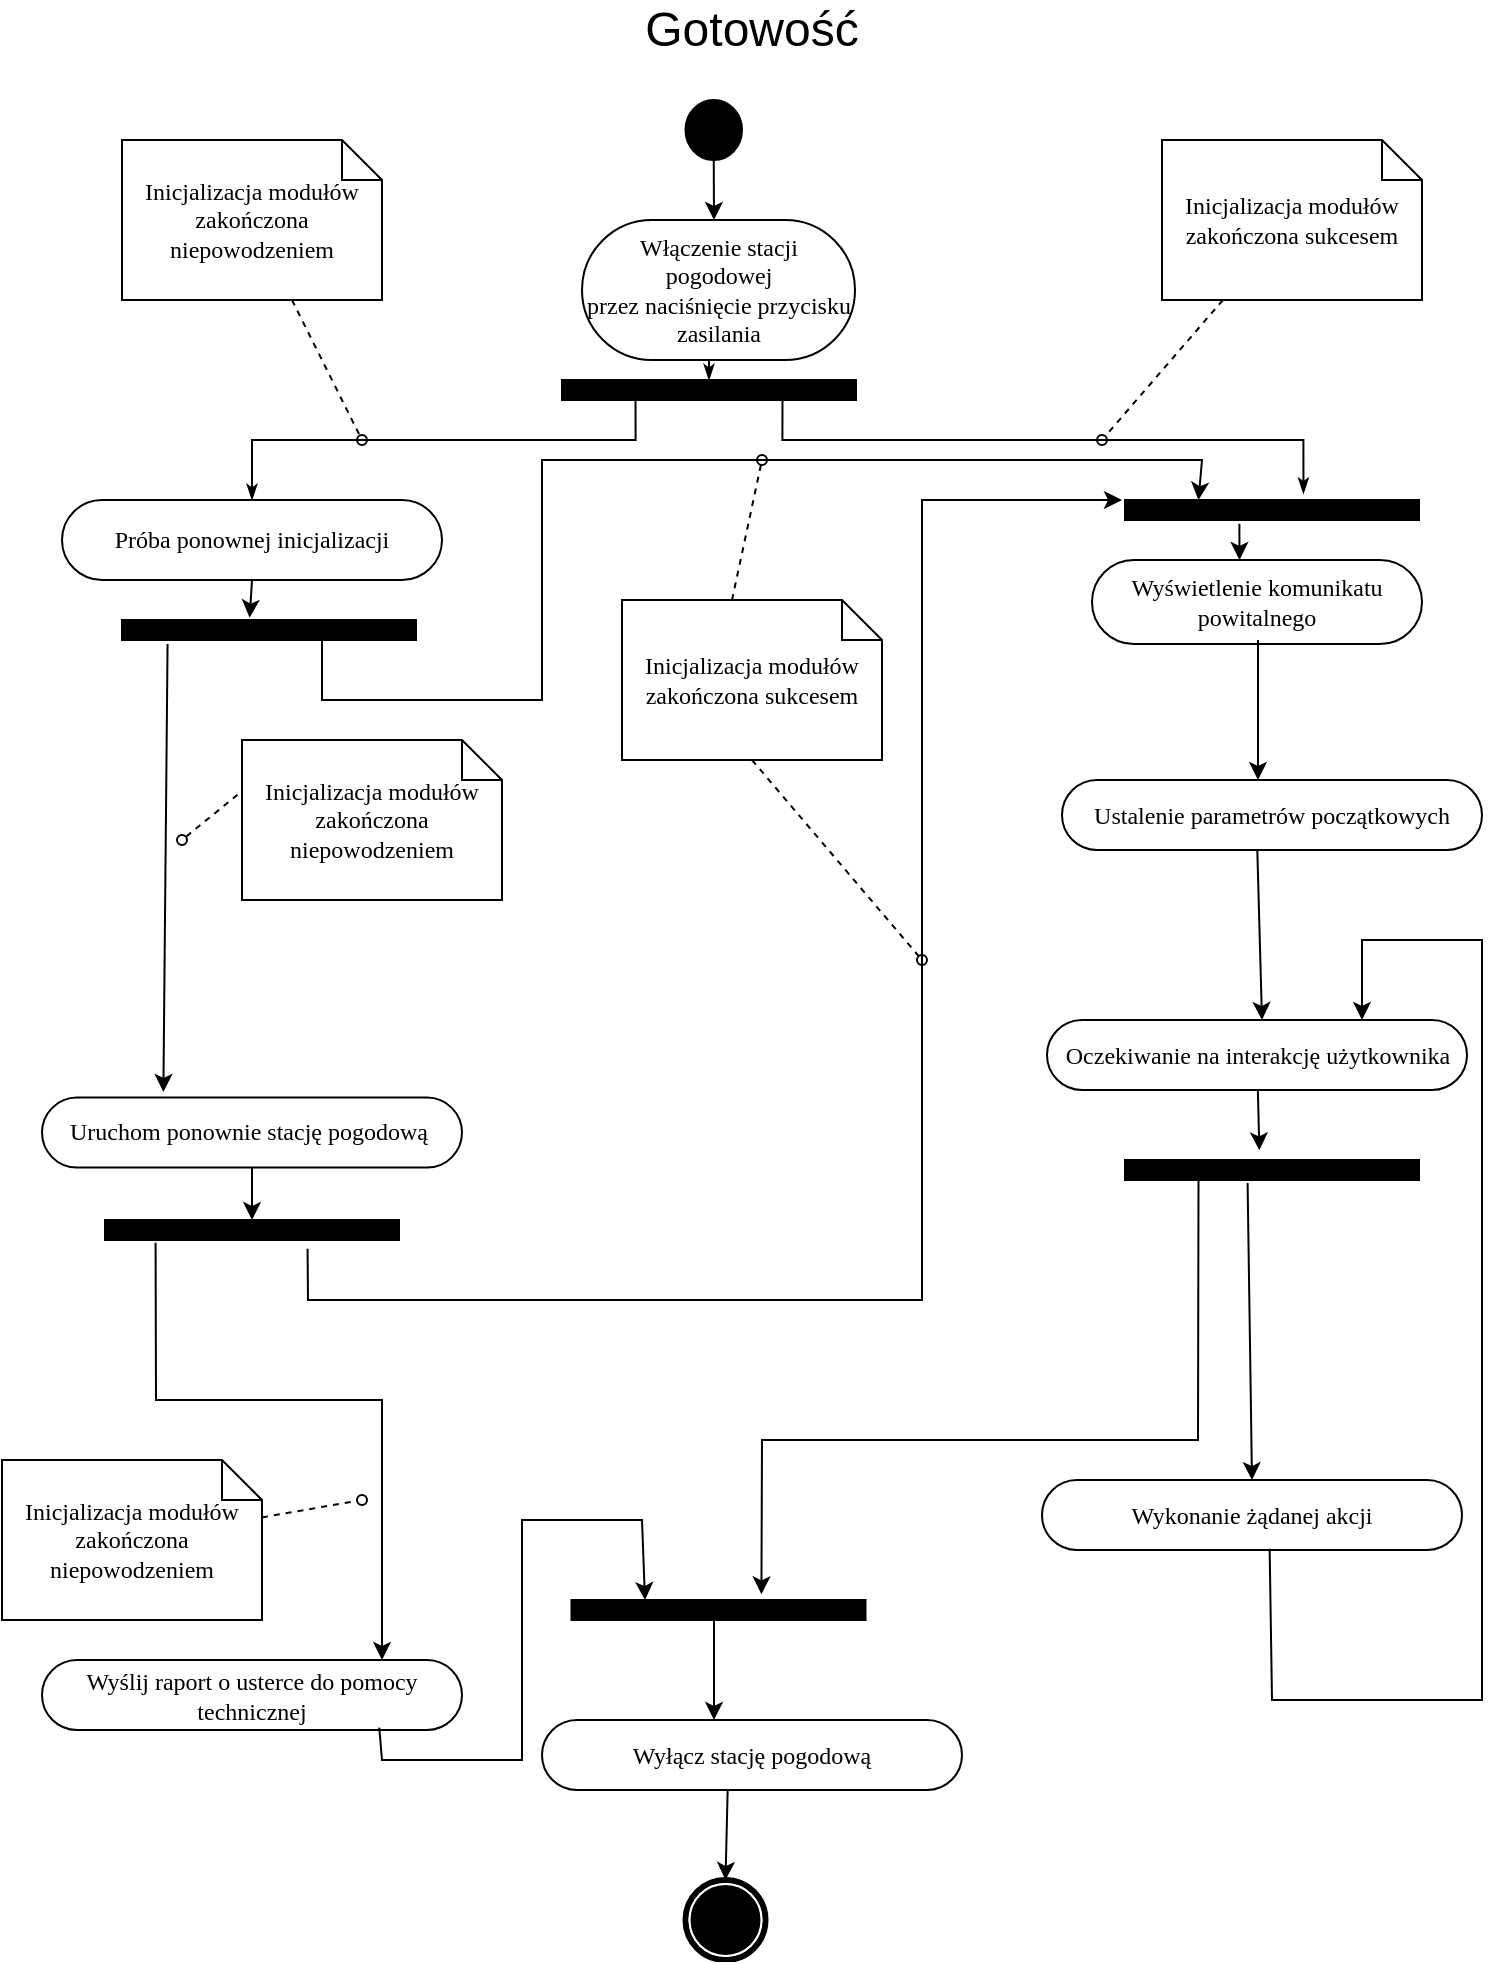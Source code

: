 <mxfile version="21.5.1" type="device">
  <diagram name="Page-1" id="0783ab3e-0a74-02c8-0abd-f7b4e66b4bec">
    <mxGraphModel dx="1063" dy="544" grid="1" gridSize="10" guides="1" tooltips="1" connect="1" arrows="1" fold="1" page="1" pageScale="1" pageWidth="850" pageHeight="1100" background="none" math="0" shadow="0">
      <root>
        <mxCell id="0" />
        <mxCell id="1" parent="0" />
        <mxCell id="HhpLs1O7LeuxN2lXD0YF-46" value="Próba ponownej inicjalizacji" style="rounded=1;whiteSpace=wrap;html=1;shadow=0;comic=0;labelBackgroundColor=none;strokeWidth=1;fontFamily=Verdana;fontSize=12;align=center;arcSize=50;" vertex="1" parent="1">
          <mxGeometry x="70" y="260" width="190" height="40" as="geometry" />
        </mxCell>
        <mxCell id="HhpLs1O7LeuxN2lXD0YF-47" value="Uruchom ponownie stację pogodową&amp;nbsp;" style="rounded=1;whiteSpace=wrap;html=1;shadow=0;comic=0;labelBackgroundColor=none;strokeWidth=1;fontFamily=Verdana;fontSize=12;align=center;arcSize=50;" vertex="1" parent="1">
          <mxGeometry x="60" y="558.8" width="210" height="35" as="geometry" />
        </mxCell>
        <mxCell id="HhpLs1O7LeuxN2lXD0YF-48" style="edgeStyle=none;rounded=0;html=1;labelBackgroundColor=none;startArrow=none;startFill=0;startSize=5;endArrow=oval;endFill=0;endSize=5;jettySize=auto;orthogonalLoop=1;strokeWidth=1;fontFamily=Verdana;fontSize=12;dashed=1;" edge="1" parent="1" source="HhpLs1O7LeuxN2lXD0YF-49">
          <mxGeometry relative="1" as="geometry">
            <mxPoint x="220" y="230" as="targetPoint" />
          </mxGeometry>
        </mxCell>
        <mxCell id="HhpLs1O7LeuxN2lXD0YF-49" value="Inicjalizacja modułów zakończona niepowodzeniem" style="shape=note;whiteSpace=wrap;html=1;rounded=0;shadow=0;comic=0;labelBackgroundColor=none;strokeWidth=1;fontFamily=Verdana;fontSize=12;align=center;size=20;" vertex="1" parent="1">
          <mxGeometry x="100" y="80" width="130" height="80" as="geometry" />
        </mxCell>
        <mxCell id="HhpLs1O7LeuxN2lXD0YF-50" style="edgeStyle=none;rounded=0;html=1;labelBackgroundColor=none;startArrow=none;startFill=0;startSize=5;endArrow=oval;endFill=0;endSize=5;jettySize=auto;orthogonalLoop=1;strokeWidth=1;fontFamily=Verdana;fontSize=12;dashed=1;exitX=-0.017;exitY=0.342;exitDx=0;exitDy=0;exitPerimeter=0;" edge="1" parent="1" source="HhpLs1O7LeuxN2lXD0YF-51">
          <mxGeometry relative="1" as="geometry">
            <mxPoint x="130" y="430" as="targetPoint" />
          </mxGeometry>
        </mxCell>
        <mxCell id="HhpLs1O7LeuxN2lXD0YF-51" value="Inicjalizacja modułów zakończona niepowodzeniem" style="shape=note;whiteSpace=wrap;html=1;rounded=0;shadow=0;comic=0;labelBackgroundColor=none;strokeWidth=1;fontFamily=Verdana;fontSize=12;align=center;size=20;" vertex="1" parent="1">
          <mxGeometry x="160" y="380" width="130" height="80" as="geometry" />
        </mxCell>
        <mxCell id="HhpLs1O7LeuxN2lXD0YF-52" value="" style="endArrow=classic;html=1;rounded=0;exitX=0.5;exitY=1;exitDx=0;exitDy=0;entryX=0.434;entryY=-0.118;entryDx=0;entryDy=0;entryPerimeter=0;" edge="1" parent="1" source="HhpLs1O7LeuxN2lXD0YF-46" target="HhpLs1O7LeuxN2lXD0YF-58">
          <mxGeometry width="50" height="50" relative="1" as="geometry">
            <mxPoint x="227.7" y="410.0" as="sourcePoint" />
            <mxPoint x="280" y="478.8" as="targetPoint" />
          </mxGeometry>
        </mxCell>
        <mxCell id="HhpLs1O7LeuxN2lXD0YF-53" style="edgeStyle=none;rounded=0;html=1;labelBackgroundColor=none;startArrow=none;startFill=0;startSize=5;endArrow=oval;endFill=0;endSize=5;jettySize=auto;orthogonalLoop=1;strokeWidth=1;fontFamily=Verdana;fontSize=12;dashed=1;" edge="1" parent="1" source="HhpLs1O7LeuxN2lXD0YF-54">
          <mxGeometry relative="1" as="geometry">
            <mxPoint x="220" y="760" as="targetPoint" />
          </mxGeometry>
        </mxCell>
        <mxCell id="HhpLs1O7LeuxN2lXD0YF-54" value="Inicjalizacja modułów zakończona niepowodzeniem" style="shape=note;whiteSpace=wrap;html=1;rounded=0;shadow=0;comic=0;labelBackgroundColor=none;strokeWidth=1;fontFamily=Verdana;fontSize=12;align=center;size=20;" vertex="1" parent="1">
          <mxGeometry x="40" y="740" width="130" height="80" as="geometry" />
        </mxCell>
        <mxCell id="HhpLs1O7LeuxN2lXD0YF-55" value="Wyślij raport o usterce do pomocy technicznej" style="rounded=1;whiteSpace=wrap;html=1;shadow=0;comic=0;labelBackgroundColor=none;strokeWidth=1;fontFamily=Verdana;fontSize=12;align=center;arcSize=50;" vertex="1" parent="1">
          <mxGeometry x="60" y="840" width="210" height="35" as="geometry" />
        </mxCell>
        <mxCell id="HhpLs1O7LeuxN2lXD0YF-56" value="" style="endArrow=classic;html=1;rounded=0;exitX=0.172;exitY=1.137;exitDx=0;exitDy=0;exitPerimeter=0;" edge="1" parent="1" source="HhpLs1O7LeuxN2lXD0YF-60">
          <mxGeometry width="50" height="50" relative="1" as="geometry">
            <mxPoint x="110" y="680" as="sourcePoint" />
            <mxPoint x="230" y="840" as="targetPoint" />
            <Array as="points">
              <mxPoint x="117" y="710" />
              <mxPoint x="230" y="710" />
            </Array>
          </mxGeometry>
        </mxCell>
        <mxCell id="HhpLs1O7LeuxN2lXD0YF-57" value="" style="endArrow=classic;html=1;rounded=0;" edge="1" parent="1">
          <mxGeometry width="50" height="50" relative="1" as="geometry">
            <mxPoint x="396" y="820" as="sourcePoint" />
            <mxPoint x="396" y="870" as="targetPoint" />
            <Array as="points">
              <mxPoint x="396" y="840" />
            </Array>
          </mxGeometry>
        </mxCell>
        <mxCell id="HhpLs1O7LeuxN2lXD0YF-58" value="" style="whiteSpace=wrap;html=1;rounded=0;shadow=0;comic=0;labelBackgroundColor=none;strokeWidth=1;fillColor=#000000;fontFamily=Verdana;fontSize=12;align=center;rotation=0;" vertex="1" parent="1">
          <mxGeometry x="100" y="320" width="147" height="10" as="geometry" />
        </mxCell>
        <mxCell id="HhpLs1O7LeuxN2lXD0YF-59" value="" style="endArrow=classic;html=1;rounded=0;exitX=0.155;exitY=1.2;exitDx=0;exitDy=0;entryX=0.289;entryY=-0.08;entryDx=0;entryDy=0;entryPerimeter=0;exitPerimeter=0;" edge="1" parent="1" source="HhpLs1O7LeuxN2lXD0YF-58" target="HhpLs1O7LeuxN2lXD0YF-47">
          <mxGeometry width="50" height="50" relative="1" as="geometry">
            <mxPoint x="110" y="520" as="sourcePoint" />
            <mxPoint x="160" y="470" as="targetPoint" />
          </mxGeometry>
        </mxCell>
        <mxCell id="HhpLs1O7LeuxN2lXD0YF-60" value="" style="whiteSpace=wrap;html=1;rounded=0;shadow=0;comic=0;labelBackgroundColor=none;strokeWidth=1;fillColor=#000000;fontFamily=Verdana;fontSize=12;align=center;rotation=0;" vertex="1" parent="1">
          <mxGeometry x="91.5" y="620" width="147" height="10" as="geometry" />
        </mxCell>
        <mxCell id="HhpLs1O7LeuxN2lXD0YF-61" value="" style="endArrow=classic;html=1;rounded=0;exitX=0.5;exitY=1;exitDx=0;exitDy=0;entryX=0.5;entryY=0;entryDx=0;entryDy=0;" edge="1" parent="1" source="HhpLs1O7LeuxN2lXD0YF-47" target="HhpLs1O7LeuxN2lXD0YF-60">
          <mxGeometry width="50" height="50" relative="1" as="geometry">
            <mxPoint x="210" y="700" as="sourcePoint" />
            <mxPoint x="260" y="650" as="targetPoint" />
          </mxGeometry>
        </mxCell>
        <mxCell id="HhpLs1O7LeuxN2lXD0YF-62" value="" style="whiteSpace=wrap;html=1;rounded=0;shadow=0;comic=0;labelBackgroundColor=none;strokeWidth=1;fillColor=#000000;fontFamily=Verdana;fontSize=12;align=center;rotation=0;" vertex="1" parent="1">
          <mxGeometry x="320" y="200" width="147" height="10" as="geometry" />
        </mxCell>
        <mxCell id="HhpLs1O7LeuxN2lXD0YF-63" value="Włączenie stacji pogodowej&lt;br/&gt;     przez naciśnięcie przycisku&lt;br/&gt;     zasilania" style="rounded=1;whiteSpace=wrap;html=1;shadow=0;comic=0;labelBackgroundColor=none;strokeWidth=1;fontFamily=Verdana;fontSize=12;align=center;arcSize=50;" vertex="1" parent="1">
          <mxGeometry x="330" y="120" width="136.5" height="70" as="geometry" />
        </mxCell>
        <mxCell id="HhpLs1O7LeuxN2lXD0YF-64" style="edgeStyle=orthogonalEdgeStyle;rounded=0;html=1;entryX=0.5;entryY=0;labelBackgroundColor=none;startArrow=none;startFill=0;startSize=5;endArrow=classicThin;endFill=1;endSize=5;jettySize=auto;orthogonalLoop=1;strokeWidth=1;fontFamily=Verdana;fontSize=12" edge="1" parent="1" source="HhpLs1O7LeuxN2lXD0YF-63" target="HhpLs1O7LeuxN2lXD0YF-62">
          <mxGeometry relative="1" as="geometry">
            <Array as="points">
              <mxPoint x="394" y="165" />
            </Array>
          </mxGeometry>
        </mxCell>
        <mxCell id="HhpLs1O7LeuxN2lXD0YF-65" value="" style="ellipse;whiteSpace=wrap;html=1;rounded=0;shadow=0;comic=0;labelBackgroundColor=none;strokeWidth=1;fillColor=#000000;fontFamily=Verdana;fontSize=12;align=center;" vertex="1" parent="1">
          <mxGeometry x="381.75" y="60" width="28.25" height="30" as="geometry" />
        </mxCell>
        <mxCell id="HhpLs1O7LeuxN2lXD0YF-66" value="" style="endArrow=classic;html=1;rounded=0;exitX=0.5;exitY=1;exitDx=0;exitDy=0;" edge="1" parent="1" source="HhpLs1O7LeuxN2lXD0YF-65">
          <mxGeometry width="50" height="50" relative="1" as="geometry">
            <mxPoint x="400" y="250" as="sourcePoint" />
            <mxPoint x="396" y="120" as="targetPoint" />
          </mxGeometry>
        </mxCell>
        <mxCell id="HhpLs1O7LeuxN2lXD0YF-67" value="Inicjalizacja modułów zakończona sukcesem" style="shape=note;whiteSpace=wrap;html=1;rounded=0;shadow=0;comic=0;labelBackgroundColor=none;strokeWidth=1;fontFamily=Verdana;fontSize=12;align=center;size=20;" vertex="1" parent="1">
          <mxGeometry x="350" y="310" width="130" height="80" as="geometry" />
        </mxCell>
        <mxCell id="HhpLs1O7LeuxN2lXD0YF-68" value="" style="whiteSpace=wrap;html=1;rounded=0;shadow=0;comic=0;labelBackgroundColor=none;strokeWidth=1;fillColor=#000000;fontFamily=Verdana;fontSize=12;align=center;rotation=0;" vertex="1" parent="1">
          <mxGeometry x="324.75" y="810" width="147" height="10" as="geometry" />
        </mxCell>
        <mxCell id="HhpLs1O7LeuxN2lXD0YF-69" value="Wyłącz stację pogodową" style="rounded=1;whiteSpace=wrap;html=1;shadow=0;comic=0;labelBackgroundColor=none;strokeWidth=1;fontFamily=Verdana;fontSize=12;align=center;arcSize=50;" vertex="1" parent="1">
          <mxGeometry x="310" y="870" width="210" height="35" as="geometry" />
        </mxCell>
        <mxCell id="HhpLs1O7LeuxN2lXD0YF-70" value="" style="shape=mxgraph.bpmn.shape;html=1;verticalLabelPosition=bottom;labelBackgroundColor=#ffffff;verticalAlign=top;perimeter=ellipsePerimeter;outline=end;symbol=terminate;rounded=0;shadow=0;comic=0;strokeWidth=1;fontFamily=Verdana;fontSize=12;align=center;" vertex="1" parent="1">
          <mxGeometry x="381.75" y="950" width="40" height="40" as="geometry" />
        </mxCell>
        <mxCell id="HhpLs1O7LeuxN2lXD0YF-71" value="" style="endArrow=classic;html=1;rounded=0;exitX=0.442;exitY=1.01;exitDx=0;exitDy=0;exitPerimeter=0;entryX=0.5;entryY=0;entryDx=0;entryDy=0;" edge="1" parent="1" source="HhpLs1O7LeuxN2lXD0YF-69" target="HhpLs1O7LeuxN2lXD0YF-70">
          <mxGeometry width="50" height="50" relative="1" as="geometry">
            <mxPoint x="390" y="970" as="sourcePoint" />
            <mxPoint x="440" y="920" as="targetPoint" />
          </mxGeometry>
        </mxCell>
        <mxCell id="HhpLs1O7LeuxN2lXD0YF-72" value="Wyświetlenie komunikatu powitalnego" style="rounded=1;whiteSpace=wrap;html=1;shadow=0;comic=0;labelBackgroundColor=none;strokeWidth=1;fontFamily=Verdana;fontSize=12;align=center;arcSize=50;" vertex="1" parent="1">
          <mxGeometry x="585" y="290" width="165" height="42" as="geometry" />
        </mxCell>
        <mxCell id="HhpLs1O7LeuxN2lXD0YF-73" style="edgeStyle=none;rounded=0;html=1;dashed=1;labelBackgroundColor=none;startArrow=none;startFill=0;startSize=5;endArrow=oval;endFill=0;endSize=5;jettySize=auto;orthogonalLoop=1;strokeWidth=1;fontFamily=Verdana;fontSize=12" edge="1" parent="1" source="HhpLs1O7LeuxN2lXD0YF-74">
          <mxGeometry relative="1" as="geometry">
            <mxPoint x="590" y="230" as="targetPoint" />
          </mxGeometry>
        </mxCell>
        <mxCell id="HhpLs1O7LeuxN2lXD0YF-74" value="Inicjalizacja modułów zakończona sukcesem" style="shape=note;whiteSpace=wrap;html=1;rounded=0;shadow=0;comic=0;labelBackgroundColor=none;strokeWidth=1;fontFamily=Verdana;fontSize=12;align=center;size=20;" vertex="1" parent="1">
          <mxGeometry x="620" y="80" width="130" height="80" as="geometry" />
        </mxCell>
        <mxCell id="HhpLs1O7LeuxN2lXD0YF-75" value="" style="endArrow=classic;html=1;rounded=0;" edge="1" parent="1">
          <mxGeometry width="50" height="50" relative="1" as="geometry">
            <mxPoint x="668" y="330" as="sourcePoint" />
            <mxPoint x="668" y="400" as="targetPoint" />
          </mxGeometry>
        </mxCell>
        <mxCell id="HhpLs1O7LeuxN2lXD0YF-76" value="Ustalenie parametrów początkowych" style="rounded=1;whiteSpace=wrap;html=1;shadow=0;comic=0;labelBackgroundColor=none;strokeWidth=1;fontFamily=Verdana;fontSize=12;align=center;arcSize=50;" vertex="1" parent="1">
          <mxGeometry x="570" y="400.0" width="210" height="35" as="geometry" />
        </mxCell>
        <mxCell id="HhpLs1O7LeuxN2lXD0YF-77" value="" style="endArrow=classic;html=1;rounded=0;exitX=0.465;exitY=0.992;exitDx=0;exitDy=0;exitPerimeter=0;" edge="1" parent="1" source="HhpLs1O7LeuxN2lXD0YF-76">
          <mxGeometry width="50" height="50" relative="1" as="geometry">
            <mxPoint x="710" y="590" as="sourcePoint" />
            <mxPoint x="670" y="520" as="targetPoint" />
          </mxGeometry>
        </mxCell>
        <mxCell id="HhpLs1O7LeuxN2lXD0YF-78" value="Oczekiwanie na interakcję użytkownika" style="rounded=1;whiteSpace=wrap;html=1;shadow=0;comic=0;labelBackgroundColor=none;strokeWidth=1;fontFamily=Verdana;fontSize=12;align=center;arcSize=50;" vertex="1" parent="1">
          <mxGeometry x="562.5" y="520" width="210" height="35" as="geometry" />
        </mxCell>
        <mxCell id="HhpLs1O7LeuxN2lXD0YF-79" value="" style="whiteSpace=wrap;html=1;rounded=0;shadow=0;comic=0;labelBackgroundColor=none;strokeWidth=1;fillColor=#000000;fontFamily=Verdana;fontSize=12;align=center;rotation=0;" vertex="1" parent="1">
          <mxGeometry x="601.5" y="590" width="147" height="10" as="geometry" />
        </mxCell>
        <mxCell id="HhpLs1O7LeuxN2lXD0YF-80" value="" style="whiteSpace=wrap;html=1;rounded=0;shadow=0;comic=0;labelBackgroundColor=none;strokeWidth=1;fillColor=#000000;fontFamily=Verdana;fontSize=12;align=center;rotation=0;" vertex="1" parent="1">
          <mxGeometry x="601.5" y="260" width="147" height="10" as="geometry" />
        </mxCell>
        <mxCell id="HhpLs1O7LeuxN2lXD0YF-81" value="" style="endArrow=classic;html=1;rounded=0;exitX=0.389;exitY=1.182;exitDx=0;exitDy=0;exitPerimeter=0;entryX=0.447;entryY=0;entryDx=0;entryDy=0;entryPerimeter=0;" edge="1" parent="1" source="HhpLs1O7LeuxN2lXD0YF-80" target="HhpLs1O7LeuxN2lXD0YF-72">
          <mxGeometry width="50" height="50" relative="1" as="geometry">
            <mxPoint x="690" y="390" as="sourcePoint" />
            <mxPoint x="740" y="340" as="targetPoint" />
          </mxGeometry>
        </mxCell>
        <mxCell id="HhpLs1O7LeuxN2lXD0YF-82" value="" style="endArrow=classic;html=1;rounded=0;entryX=0.457;entryY=-0.482;entryDx=0;entryDy=0;entryPerimeter=0;" edge="1" parent="1" source="HhpLs1O7LeuxN2lXD0YF-78" target="HhpLs1O7LeuxN2lXD0YF-79">
          <mxGeometry width="50" height="50" relative="1" as="geometry">
            <mxPoint x="650" y="770" as="sourcePoint" />
            <mxPoint x="700" y="720" as="targetPoint" />
          </mxGeometry>
        </mxCell>
        <mxCell id="HhpLs1O7LeuxN2lXD0YF-83" value="Wykonanie żądanej akcji" style="rounded=1;whiteSpace=wrap;html=1;shadow=0;comic=0;labelBackgroundColor=none;strokeWidth=1;fontFamily=Verdana;fontSize=12;align=center;arcSize=50;" vertex="1" parent="1">
          <mxGeometry x="560" y="750" width="210" height="35" as="geometry" />
        </mxCell>
        <mxCell id="HhpLs1O7LeuxN2lXD0YF-84" value="" style="endArrow=classic;html=1;rounded=0;exitX=0.417;exitY=1.155;exitDx=0;exitDy=0;exitPerimeter=0;entryX=0.5;entryY=0;entryDx=0;entryDy=0;" edge="1" parent="1" source="HhpLs1O7LeuxN2lXD0YF-79" target="HhpLs1O7LeuxN2lXD0YF-83">
          <mxGeometry width="50" height="50" relative="1" as="geometry">
            <mxPoint x="700" y="750" as="sourcePoint" />
            <mxPoint x="750" y="700" as="targetPoint" />
          </mxGeometry>
        </mxCell>
        <mxCell id="HhpLs1O7LeuxN2lXD0YF-85" value="" style="endArrow=classic;html=1;rounded=0;exitX=0.542;exitY=0.982;exitDx=0;exitDy=0;exitPerimeter=0;entryX=0.75;entryY=0;entryDx=0;entryDy=0;" edge="1" parent="1" source="HhpLs1O7LeuxN2lXD0YF-83" target="HhpLs1O7LeuxN2lXD0YF-78">
          <mxGeometry width="50" height="50" relative="1" as="geometry">
            <mxPoint x="674.67" y="822.37" as="sourcePoint" />
            <mxPoint x="760" y="580" as="targetPoint" />
            <Array as="points">
              <mxPoint x="675" y="860" />
              <mxPoint x="780" y="860" />
              <mxPoint x="780" y="710" />
              <mxPoint x="780" y="630" />
              <mxPoint x="780" y="590" />
              <mxPoint x="780" y="480" />
              <mxPoint x="720" y="480" />
            </Array>
          </mxGeometry>
        </mxCell>
        <mxCell id="HhpLs1O7LeuxN2lXD0YF-86" style="edgeStyle=orthogonalEdgeStyle;rounded=0;html=1;exitX=0.75;exitY=1;labelBackgroundColor=none;startArrow=none;startFill=0;startSize=5;endArrow=classicThin;endFill=1;endSize=5;jettySize=auto;orthogonalLoop=1;strokeWidth=1;fontFamily=Verdana;fontSize=12;entryX=0.607;entryY=-0.318;entryDx=0;entryDy=0;entryPerimeter=0;" edge="1" parent="1" source="HhpLs1O7LeuxN2lXD0YF-62" target="HhpLs1O7LeuxN2lXD0YF-80">
          <mxGeometry relative="1" as="geometry">
            <Array as="points">
              <mxPoint x="430" y="230" />
              <mxPoint x="691" y="230" />
            </Array>
            <mxPoint x="690" y="240" as="targetPoint" />
          </mxGeometry>
        </mxCell>
        <mxCell id="HhpLs1O7LeuxN2lXD0YF-87" style="edgeStyle=orthogonalEdgeStyle;rounded=0;html=1;exitX=0.25;exitY=1;entryX=0.5;entryY=0;labelBackgroundColor=none;startArrow=none;startFill=0;startSize=5;endArrow=classicThin;endFill=1;endSize=5;jettySize=auto;orthogonalLoop=1;strokeWidth=1;fontFamily=Verdana;fontSize=12" edge="1" parent="1" source="HhpLs1O7LeuxN2lXD0YF-62" target="HhpLs1O7LeuxN2lXD0YF-46">
          <mxGeometry relative="1" as="geometry">
            <Array as="points">
              <mxPoint x="357" y="230" />
              <mxPoint x="165" y="230" />
            </Array>
          </mxGeometry>
        </mxCell>
        <mxCell id="HhpLs1O7LeuxN2lXD0YF-88" value="" style="endArrow=classic;html=1;rounded=0;entryX=0.25;entryY=0;entryDx=0;entryDy=0;" edge="1" parent="1" target="HhpLs1O7LeuxN2lXD0YF-80">
          <mxGeometry width="50" height="50" relative="1" as="geometry">
            <mxPoint x="200" y="325" as="sourcePoint" />
            <mxPoint x="680" y="250" as="targetPoint" />
            <Array as="points">
              <mxPoint x="200" y="360" />
              <mxPoint x="310" y="360" />
              <mxPoint x="310" y="240" />
              <mxPoint x="450" y="240" />
              <mxPoint x="640" y="240" />
            </Array>
          </mxGeometry>
        </mxCell>
        <mxCell id="HhpLs1O7LeuxN2lXD0YF-89" value="" style="endArrow=classic;html=1;rounded=0;exitX=0.689;exitY=1.437;exitDx=0;exitDy=0;exitPerimeter=0;" edge="1" parent="1" source="HhpLs1O7LeuxN2lXD0YF-60">
          <mxGeometry width="50" height="50" relative="1" as="geometry">
            <mxPoint x="190" y="660" as="sourcePoint" />
            <mxPoint x="600" y="260" as="targetPoint" />
            <Array as="points">
              <mxPoint x="193" y="660" />
              <mxPoint x="500" y="660" />
              <mxPoint x="500" y="260" />
            </Array>
          </mxGeometry>
        </mxCell>
        <mxCell id="HhpLs1O7LeuxN2lXD0YF-90" value="" style="endArrow=classic;html=1;rounded=0;exitX=0.803;exitY=0.966;exitDx=0;exitDy=0;exitPerimeter=0;entryX=0.25;entryY=0;entryDx=0;entryDy=0;" edge="1" parent="1" source="HhpLs1O7LeuxN2lXD0YF-55" target="HhpLs1O7LeuxN2lXD0YF-68">
          <mxGeometry width="50" height="50" relative="1" as="geometry">
            <mxPoint x="180" y="980" as="sourcePoint" />
            <mxPoint x="370" y="770" as="targetPoint" />
            <Array as="points">
              <mxPoint x="230" y="890" />
              <mxPoint x="300" y="890" />
              <mxPoint x="300" y="770" />
              <mxPoint x="360" y="770" />
            </Array>
          </mxGeometry>
        </mxCell>
        <mxCell id="HhpLs1O7LeuxN2lXD0YF-91" value="" style="endArrow=classic;html=1;rounded=0;exitX=0.25;exitY=1;exitDx=0;exitDy=0;entryX=0.646;entryY=-0.282;entryDx=0;entryDy=0;entryPerimeter=0;" edge="1" parent="1" source="HhpLs1O7LeuxN2lXD0YF-79" target="HhpLs1O7LeuxN2lXD0YF-68">
          <mxGeometry width="50" height="50" relative="1" as="geometry">
            <mxPoint x="660" y="730" as="sourcePoint" />
            <mxPoint x="710" y="680" as="targetPoint" />
            <Array as="points">
              <mxPoint x="638" y="730" />
              <mxPoint x="420" y="730" />
            </Array>
          </mxGeometry>
        </mxCell>
        <mxCell id="HhpLs1O7LeuxN2lXD0YF-92" style="edgeStyle=none;rounded=0;html=1;dashed=1;labelBackgroundColor=none;startArrow=none;startFill=0;startSize=5;endArrow=oval;endFill=0;endSize=5;jettySize=auto;orthogonalLoop=1;strokeWidth=1;fontFamily=Verdana;fontSize=12;exitX=0;exitY=0;exitDx=55;exitDy=0;exitPerimeter=0;" edge="1" parent="1" source="HhpLs1O7LeuxN2lXD0YF-67">
          <mxGeometry relative="1" as="geometry">
            <mxPoint x="410" y="340" as="sourcePoint" />
            <mxPoint x="420" y="240" as="targetPoint" />
          </mxGeometry>
        </mxCell>
        <mxCell id="HhpLs1O7LeuxN2lXD0YF-93" style="edgeStyle=none;rounded=0;html=1;dashed=1;labelBackgroundColor=none;startArrow=none;startFill=0;startSize=5;endArrow=oval;endFill=0;endSize=5;jettySize=auto;orthogonalLoop=1;strokeWidth=1;fontFamily=Verdana;fontSize=12;exitX=0.5;exitY=1;exitDx=0;exitDy=0;exitPerimeter=0;" edge="1" parent="1" source="HhpLs1O7LeuxN2lXD0YF-67">
          <mxGeometry relative="1" as="geometry">
            <mxPoint x="415" y="360" as="sourcePoint" />
            <mxPoint x="500" y="490" as="targetPoint" />
          </mxGeometry>
        </mxCell>
        <mxCell id="HhpLs1O7LeuxN2lXD0YF-94" value="&lt;font style=&quot;font-size: 24px;&quot;&gt;Gotowość&lt;/font&gt;" style="text;html=1;strokeColor=none;fillColor=none;align=center;verticalAlign=middle;whiteSpace=wrap;rounded=0;" vertex="1" parent="1">
          <mxGeometry x="235" y="10" width="360" height="30" as="geometry" />
        </mxCell>
      </root>
    </mxGraphModel>
  </diagram>
</mxfile>
